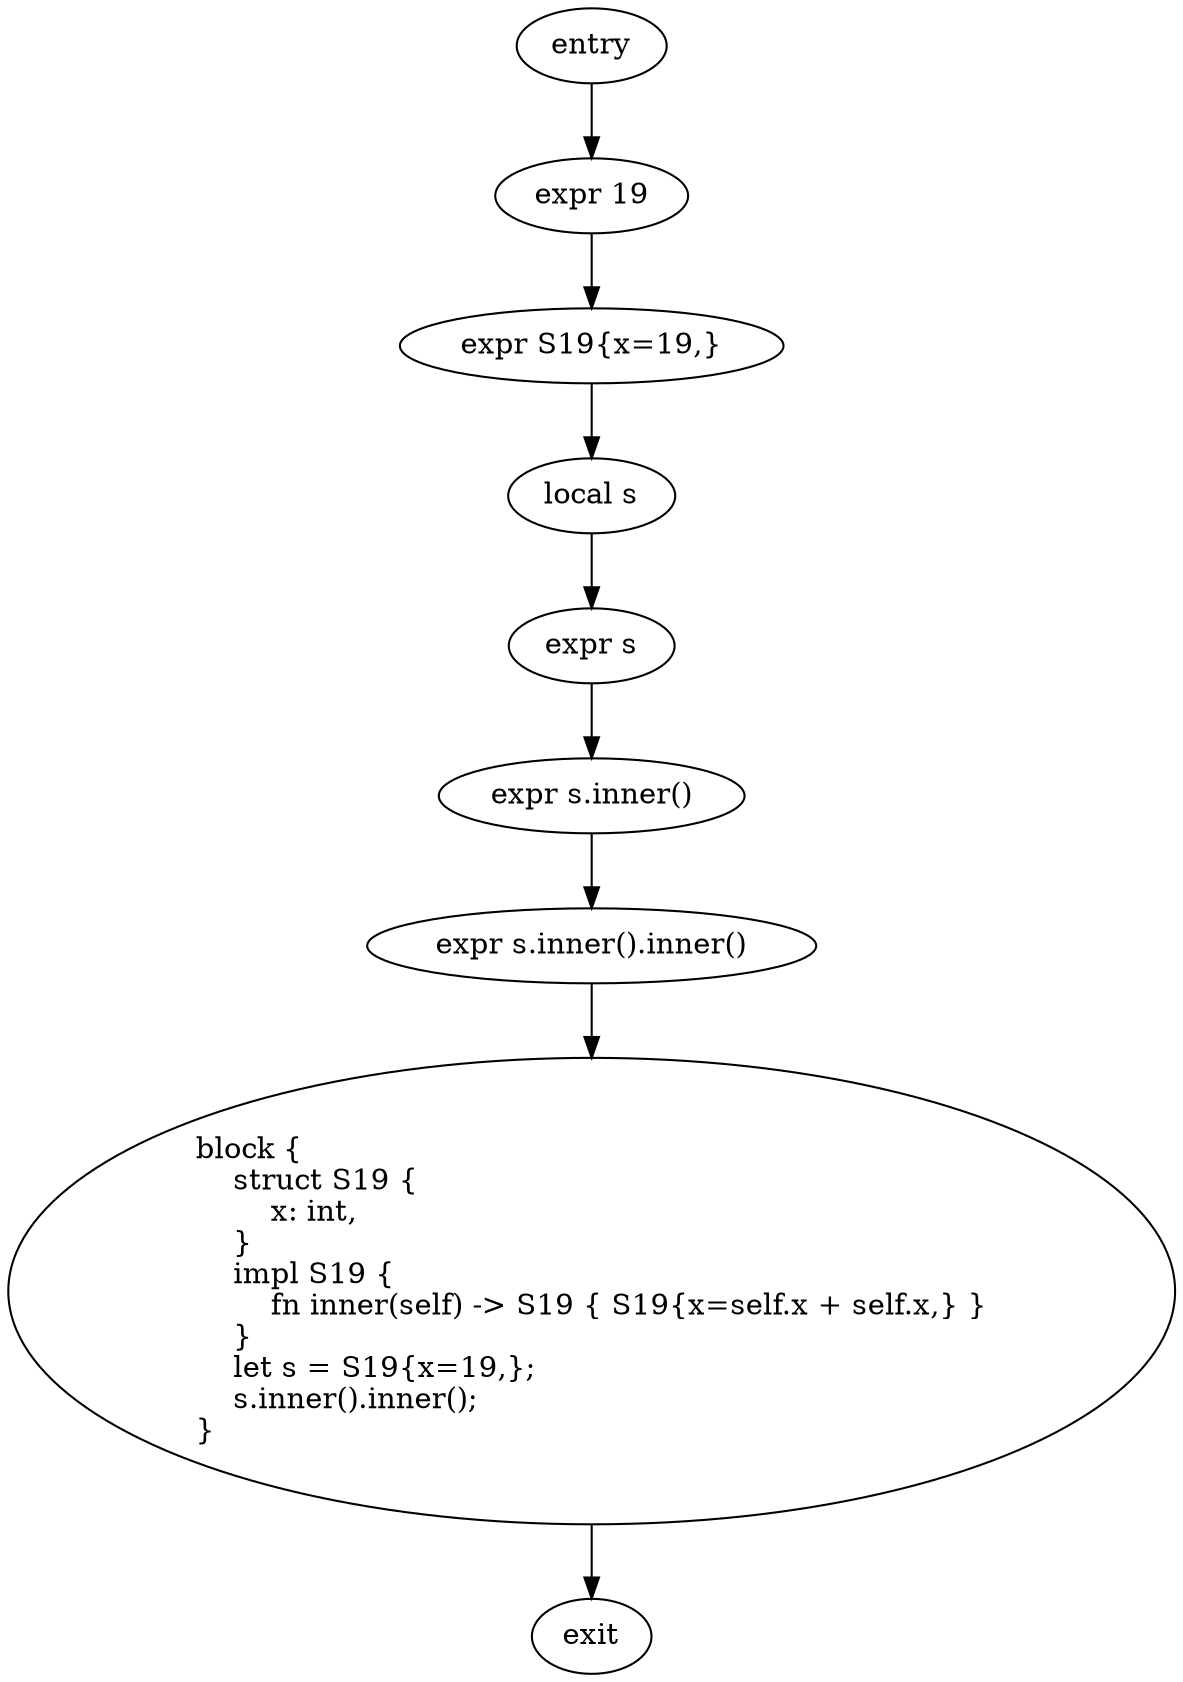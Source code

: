 digraph block {
    N0[label="entry"];
    N1[label="exit"];
    N2[label="expr 19"];
    N3[label="expr S19{x=19,}"];
    N4[label="local s"];
    N5[label="expr s"];
    N6[label="expr s.inner()"];
    N7[label="expr s.inner().inner()"];
    N8[label="block {\l    struct S19 {\l        x: int,\l    }\l    impl S19 {\l        fn inner(self) -> S19 { S19{x=self.x + self.x,} }\l    }\l    let s = S19{x=19,};\l    s.inner().inner();\l}\l"];
    N0 -> N2;
    N2 -> N3;
    N3 -> N4;
    N4 -> N5;
    N5 -> N6;
    N6 -> N7;
    N7 -> N8;
    N8 -> N1;
}
